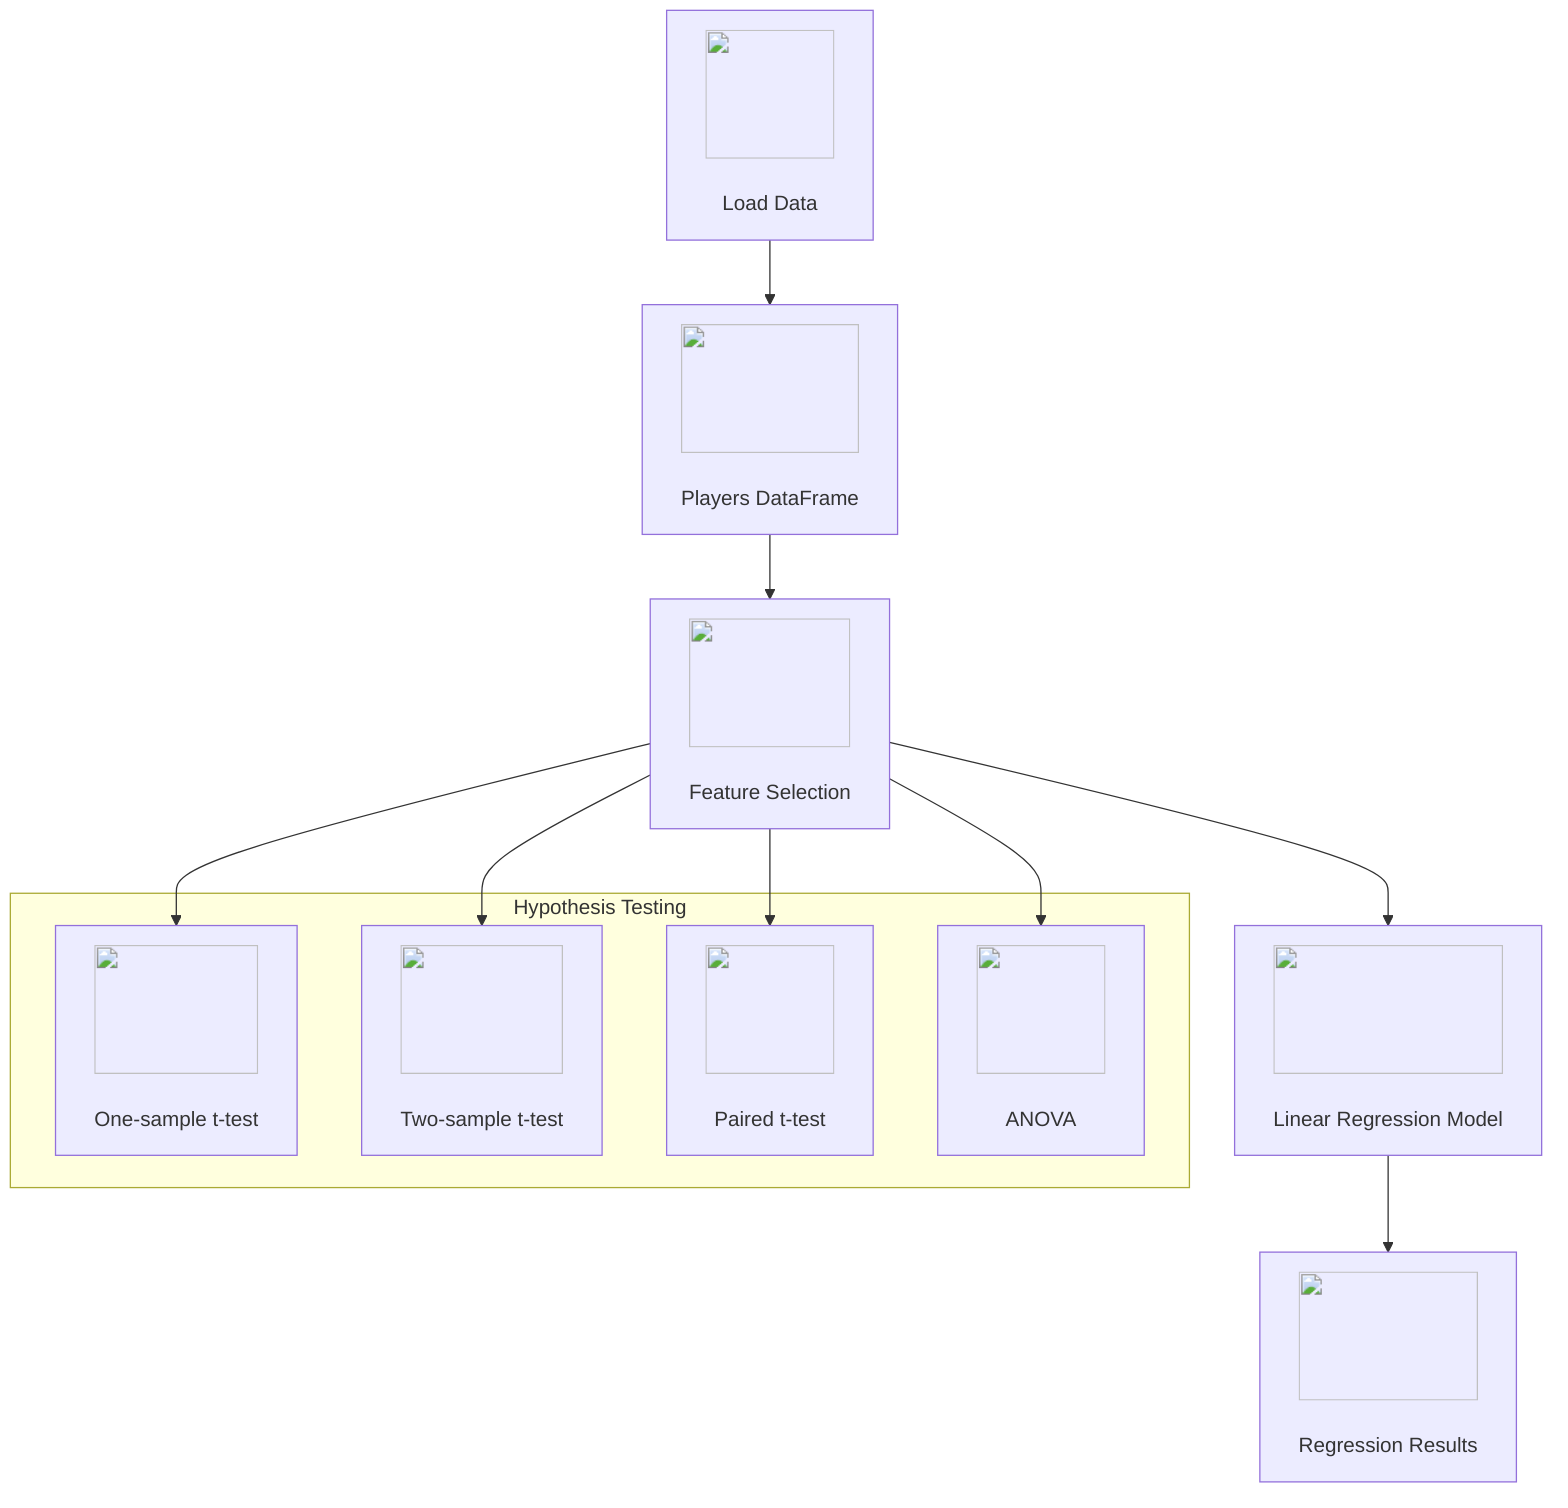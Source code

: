 graph TD;
    A["<img src='icons/file.svg' width=100 height=100/> <br/> Load Data"] --> B["<img src='icons/table.svg' width=100 height=100/> <br/> Players DataFrame"]
    B --> C["<img src='icons/column_split.svg' width=100 height=100/> <br/> Feature Selection"]
    C --> D["<img src='icons/brain.svg' width=100 height=100/> <br/> Linear Regression Model"]
    D --> E["<img src='icons/table.svg' width=100 height=100/> <br/> Regression Results"]

    subgraph Hypothesis Testing
        direction TB
        F["<img src='icons/brain.svg' width=100 height=100/> <br/> One-sample t-test"]
        G["<img src='icons/brain.svg' width=100 height=100/> <br/> Two-sample t-test"]
        H["<img src='icons/brain.svg' width=100 height=100/> <br/> Paired t-test"]
        I["<img src='icons/brain.svg' width=100 height=100/> <br/> ANOVA"]
    end
    C --> F
    C --> G
    C --> H
    C --> I